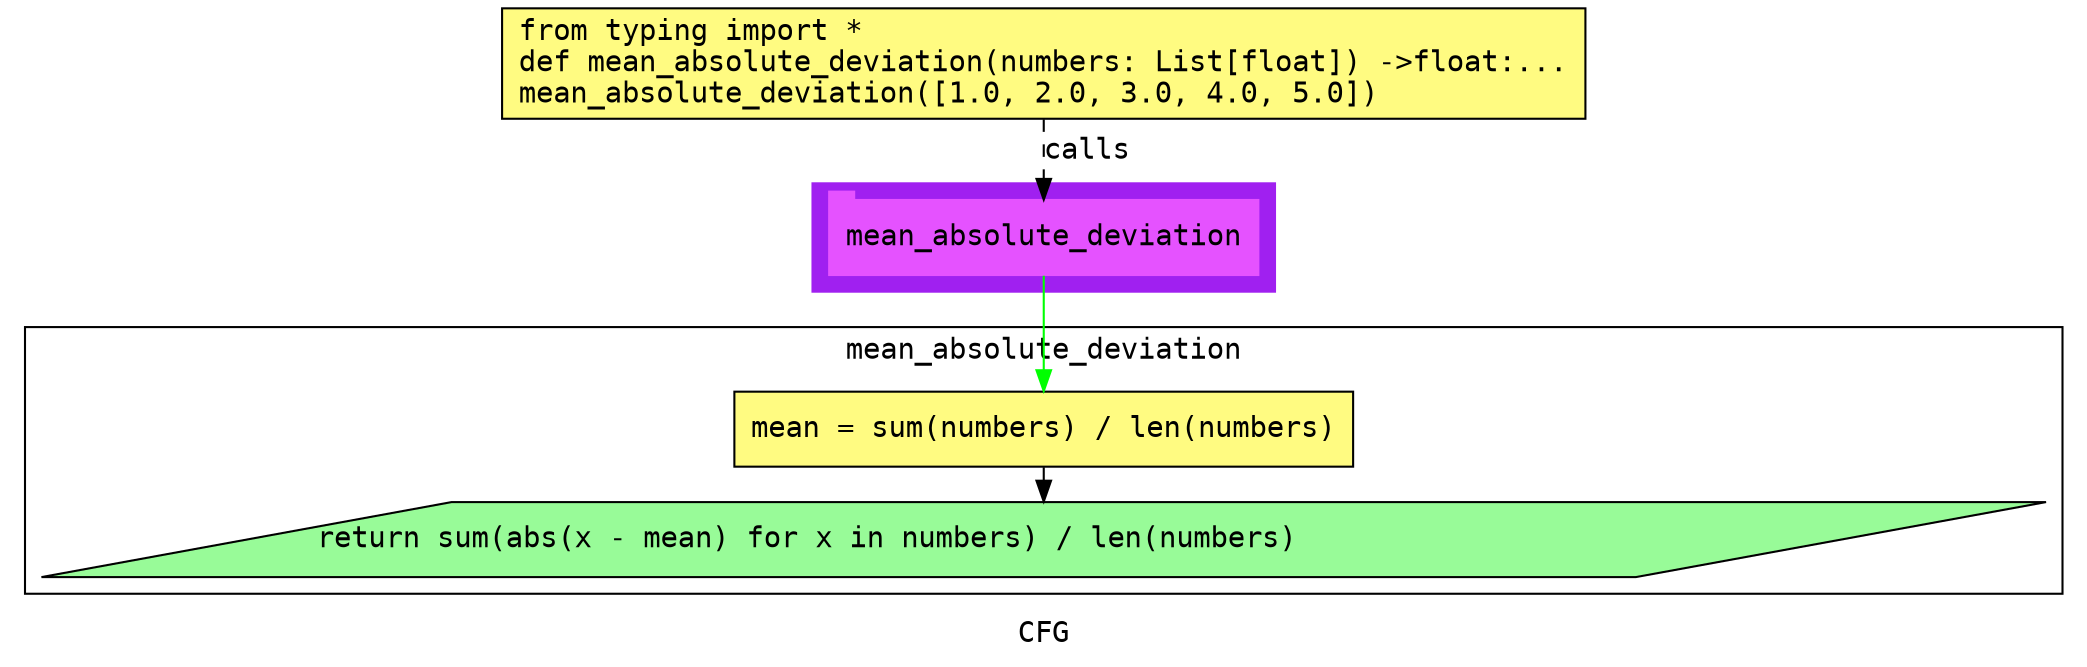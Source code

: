 digraph cluster314CFG {
	graph [bb="0,0,960,312",
		compound=True,
		fontname="DejaVu Sans Mono",
		label=CFG,
		lheight=0.21,
		lp="480,11.5",
		lwidth=0.35,
		pack=False,
		rankdir=TB,
		ranksep=0.02
	];
	node [fontname="DejaVu Sans Mono",
		label="\N"
	];
	edge [fontname="DejaVu Sans Mono"];
	subgraph cluster_1 {
		graph [bb="369,176,591,228",
			color=purple,
			compound=true,
			fontname="DejaVu Sans Mono",
			label="",
			rankdir=TB,
			ranksep=0.02,
			shape=tab,
			style=filled
		];
		node [fontname="DejaVu Sans Mono"];
		edge [fontname="DejaVu Sans Mono"];
		9	[color="#E552FF",
			height=0.5,
			label=mean_absolute_deviation,
			linenum="[8]",
			pos="480,202",
			shape=tab,
			style=filled,
			width=2.8611];
	}
	subgraph cluster0mean_absolute_deviation {
		graph [bb="8,31,952,159",
			compound=True,
			fontname="DejaVu Sans Mono",
			label=mean_absolute_deviation,
			lheight=0.21,
			lp="480,147.5",
			lwidth=2.64,
			pack=False,
			rankdir=TB,
			ranksep=0.02
		];
		node [fontname="DejaVu Sans Mono"];
		edge [fontname="DejaVu Sans Mono"];
		subgraph cluster_3 {
			graph [color=purple,
				compound=true,
				fontname="DejaVu Sans Mono",
				label="",
				rankdir=TB,
				ranksep=0.02,
				shape=tab,
				style=filled
			];
			node [fontname="DejaVu Sans Mono"];
			edge [fontname="DejaVu Sans Mono"];
		}
		3	[fillcolor="#FFFB81",
			height=0.5,
			label="mean = sum(numbers) / len(numbers)\l",
			linenum="[5]",
			pos="480,110",
			shape=rectangle,
			style="filled,solid",
			width=4.125];
		6	[fillcolor="#98fb98",
			height=0.5,
			label="return sum(abs(x - mean) for x in numbers) / len(numbers)\l",
			linenum="[6]",
			pos="480,57",
			shape=parallelogram,
			style="filled,solid",
			width=12.891];
		3 -> 6	[color=black,
			pos="e,480,75.248 480,91.734 480,89.657 480,87.498 480,85.322"];
	}
	1	[fillcolor="#FFFB81",
		height=0.73611,
		label="from typing import *\ldef mean_absolute_deviation(numbers: List[float]) ->float:...\lmean_absolute_deviation([1.0, 2.0, 3.0, 4.0, \
5.0])\l",
		linenum="[1]",
		pos="480,285.5",
		shape=rectangle,
		style="filled,solid",
		width=7.2222];
	1 -> 9	[label=calls,
		lp="501,243.5",
		pos="e,480,220.13 480,258.71 480,249.66 480,239.47 480,230.3",
		style=dashed];
	9 -> 3	[color=green,
		pos="e,480,128.3 480,183.65 480,170.82 480,153.11 480,138.38"];
}
